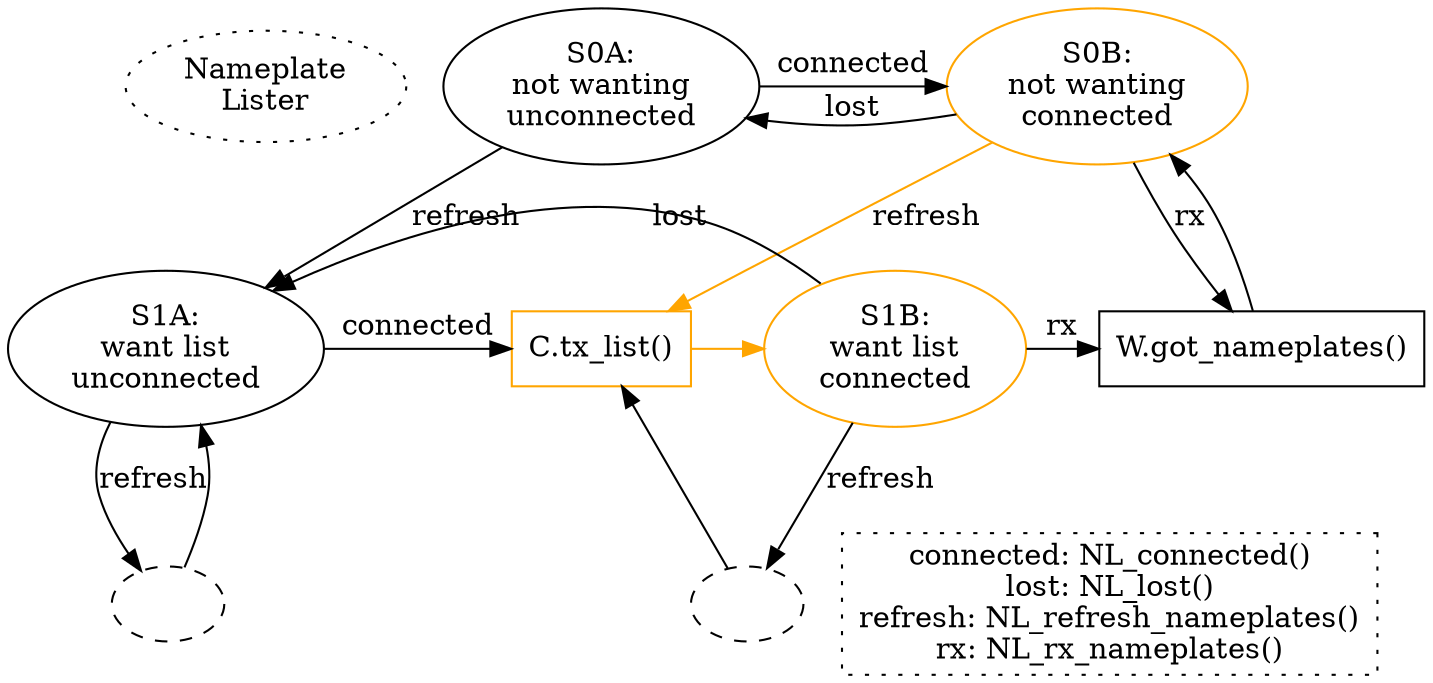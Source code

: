 digraph {
        /*
        "connected": NL_connected
        "rx": NL_rx_nameplates
        "refresh": NL_refresh_nameplates
        */
        {rank=same; NL_title NL_S0A NL_S0B}
        NL_title [label="Nameplate\nLister" style="dotted"]

        NL_S0A [label="S0A:\nnot wanting\nunconnected"]
        NL_S0B [label="S0B:\nnot wanting\nconnected" color="orange"]

        NL_S0A -> NL_S0B [label="connected"]
        NL_S0B -> NL_S0A [label="lost"]

        NL_S0A -> NL_S1A [label="refresh"]
        NL_S0B -> NL_P_tx [label="refresh" color="orange"]

        NL_S0A -> NL_P_tx [style="invis"]

        {rank=same; NL_S1A NL_P_tx NL_S1B NL_C_notify}

        NL_S1A [label="S1A:\nwant list\nunconnected"]
        NL_S1B [label="S1B:\nwant list\nconnected" color="orange"]

        NL_S1A -> NL_P_tx [label="connected"]
        NL_P_tx [shape="box" label="C.tx_list()" color="orange"]
        NL_P_tx -> NL_S1B [color="orange"]
        NL_S1B -> NL_S1A [label="lost"]

        NL_S1A -> foo [label="refresh"]
        foo [label="" style="dashed"]
        foo -> NL_S1A

        NL_S1B -> foo2 [label="refresh"]
        foo2 [label="" style="dashed"]
        foo2 -> NL_P_tx

        NL_S0B -> NL_C_notify [label="rx"]
        NL_S1B -> NL_C_notify [label="rx"]
        NL_C_notify [shape="box" label="W.got_nameplates()"]
        NL_C_notify -> NL_S0B

        {rank=same; foo foo2 legend}
        legend [shape="box" style="dotted"
                label="connected: NL_connected()\nlost: NL_lost()\nrefresh: NL_refresh_nameplates()\nrx: NL_rx_nameplates()"]
}
